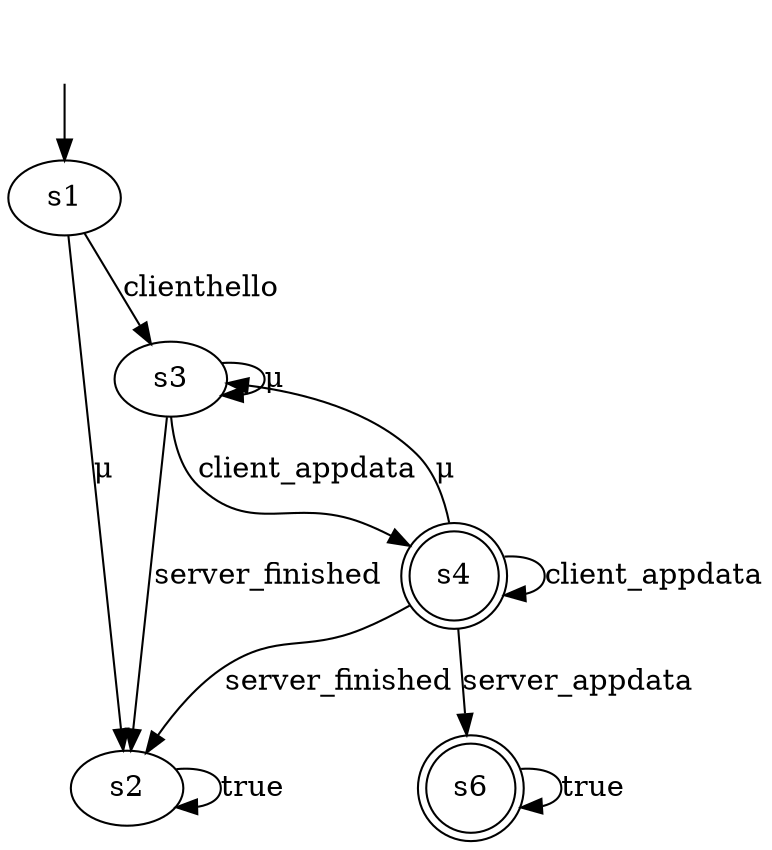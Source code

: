 digraph formula_1 {
s1 [label="s1"];
s2 [label="s2"];
s3 [label="s3"];
s4 [label="s4", shape=doublecircle];
s6 [label="s6", shape=doublecircle];
s1 -> s2  [label="μ"];
s1 -> s3  [label="clienthello"];
s2 -> s2  [label="true"];
s3 -> s3  [label="μ"];
s3 -> s4  [label="client_appdata"];
s3 -> s2  [label="server_finished"];
s4 -> s3  [label="μ"];
s4 -> s6  [label="server_appdata"];
s4 -> s4  [label="client_appdata"];
s4 -> s2  [label="server_finished"];
s6 -> s6  [label="true"];
__start0 [label="", shape=none];
__start0 -> s1  [label=""];
}
